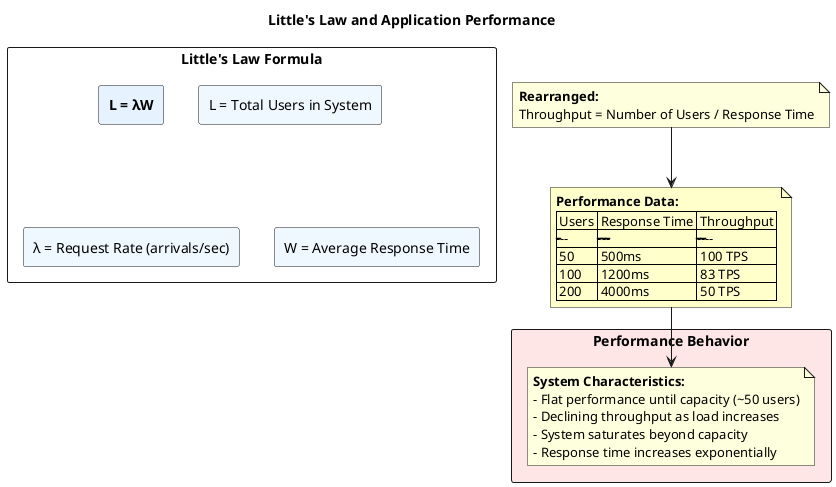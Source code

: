 @startuml
skinparam shadowing false

title Little's Law and Application Performance

rectangle "Little's Law Formula" {
  rectangle "**L = λW**" #E6F3FF
  rectangle "L = Total Users in System" #F0F8FF
  rectangle "λ = Request Rate (arrivals/sec)" #F0F8FF
  rectangle "W = Average Response Time" #F0F8FF
}

note as Formula
**Rearranged:**
Throughput = Number of Users / Response Time
end note

note as PerfTable #FFFFCC
**Performance Data:**
| Users | Response Time | Throughput |
|-------|---------------|------------|
| 50    | 500ms        | 100 TPS    |
| 100   | 1200ms       | 83 TPS     |
| 200   | 4000ms       | 50 TPS     |
end note

rectangle "Performance Behavior" #FFE6E6 {
  note as Behavior
**System Characteristics:**
- Flat performance until capacity (~50 users)
- Declining throughput as load increases
- System saturates beyond capacity
- Response time increases exponentially
  end note
}

Formula --> PerfTable
PerfTable --> Behavior
@enduml 